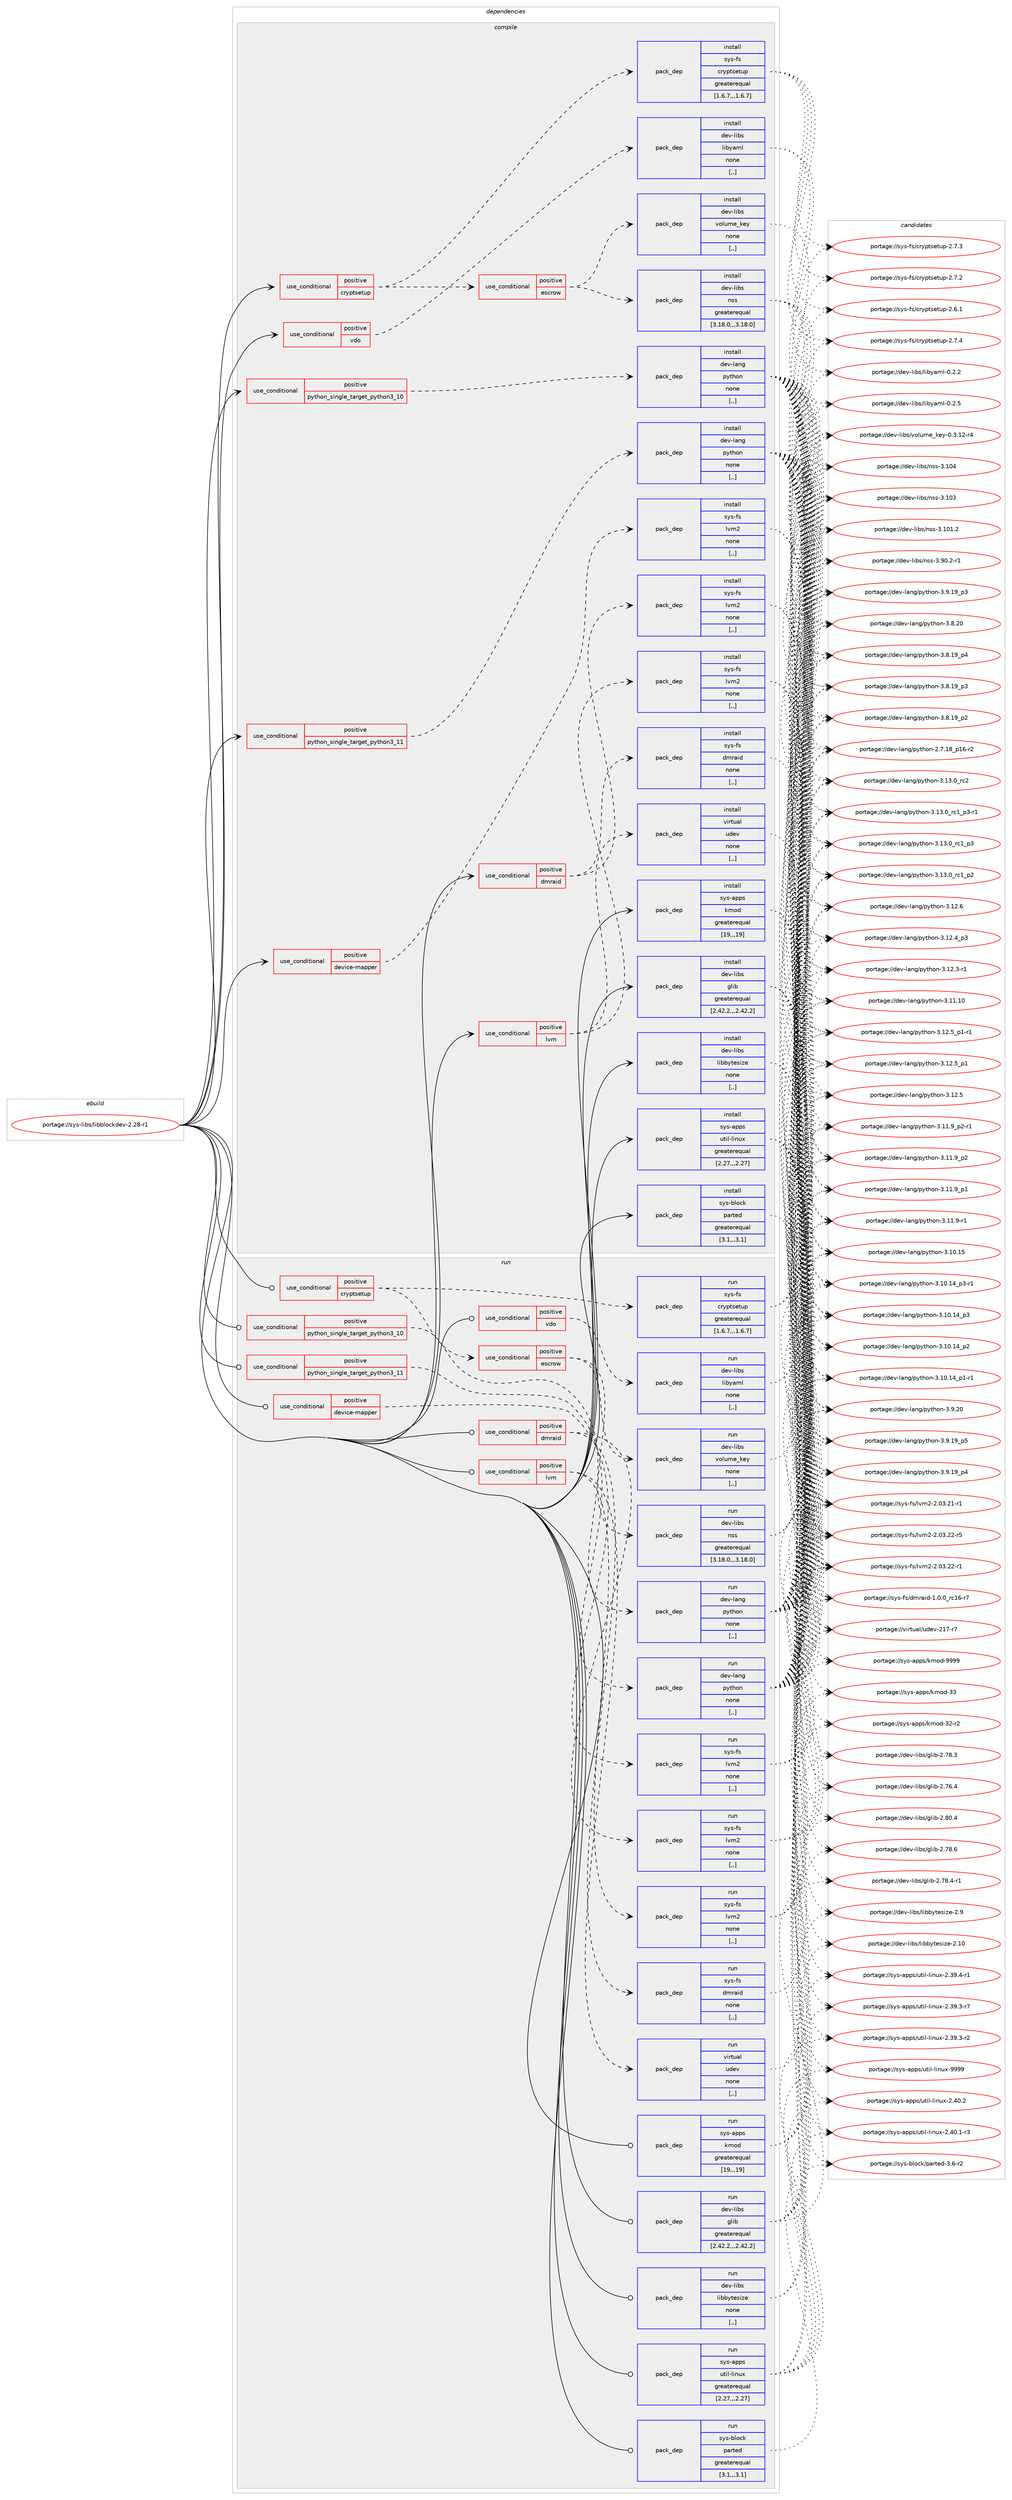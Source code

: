 digraph prolog {

# *************
# Graph options
# *************

newrank=true;
concentrate=true;
compound=true;
graph [rankdir=LR,fontname=Helvetica,fontsize=10,ranksep=1.5];#, ranksep=2.5, nodesep=0.2];
edge  [arrowhead=vee];
node  [fontname=Helvetica,fontsize=10];

# **********
# The ebuild
# **********

subgraph cluster_leftcol {
color=gray;
label=<<i>ebuild</i>>;
id [label="portage://sys-libs/libblockdev-2.28-r1", color=red, width=4, href="../sys-libs/libblockdev-2.28-r1.svg"];
}

# ****************
# The dependencies
# ****************

subgraph cluster_midcol {
color=gray;
label=<<i>dependencies</i>>;
subgraph cluster_compile {
fillcolor="#eeeeee";
style=filled;
label=<<i>compile</i>>;
subgraph cond10868 {
dependency29600 [label=<<TABLE BORDER="0" CELLBORDER="1" CELLSPACING="0" CELLPADDING="4"><TR><TD ROWSPAN="3" CELLPADDING="10">use_conditional</TD></TR><TR><TD>positive</TD></TR><TR><TD>cryptsetup</TD></TR></TABLE>>, shape=none, color=red];
subgraph cond10869 {
dependency29601 [label=<<TABLE BORDER="0" CELLBORDER="1" CELLSPACING="0" CELLPADDING="4"><TR><TD ROWSPAN="3" CELLPADDING="10">use_conditional</TD></TR><TR><TD>positive</TD></TR><TR><TD>escrow</TD></TR></TABLE>>, shape=none, color=red];
subgraph pack18639 {
dependency29602 [label=<<TABLE BORDER="0" CELLBORDER="1" CELLSPACING="0" CELLPADDING="4" WIDTH="220"><TR><TD ROWSPAN="6" CELLPADDING="30">pack_dep</TD></TR><TR><TD WIDTH="110">install</TD></TR><TR><TD>dev-libs</TD></TR><TR><TD>nss</TD></TR><TR><TD>greaterequal</TD></TR><TR><TD>[3.18.0,,,3.18.0]</TD></TR></TABLE>>, shape=none, color=blue];
}
dependency29601:e -> dependency29602:w [weight=20,style="dashed",arrowhead="vee"];
subgraph pack18640 {
dependency29603 [label=<<TABLE BORDER="0" CELLBORDER="1" CELLSPACING="0" CELLPADDING="4" WIDTH="220"><TR><TD ROWSPAN="6" CELLPADDING="30">pack_dep</TD></TR><TR><TD WIDTH="110">install</TD></TR><TR><TD>dev-libs</TD></TR><TR><TD>volume_key</TD></TR><TR><TD>none</TD></TR><TR><TD>[,,]</TD></TR></TABLE>>, shape=none, color=blue];
}
dependency29601:e -> dependency29603:w [weight=20,style="dashed",arrowhead="vee"];
}
dependency29600:e -> dependency29601:w [weight=20,style="dashed",arrowhead="vee"];
subgraph pack18641 {
dependency29604 [label=<<TABLE BORDER="0" CELLBORDER="1" CELLSPACING="0" CELLPADDING="4" WIDTH="220"><TR><TD ROWSPAN="6" CELLPADDING="30">pack_dep</TD></TR><TR><TD WIDTH="110">install</TD></TR><TR><TD>sys-fs</TD></TR><TR><TD>cryptsetup</TD></TR><TR><TD>greaterequal</TD></TR><TR><TD>[1.6.7,,,1.6.7]</TD></TR></TABLE>>, shape=none, color=blue];
}
dependency29600:e -> dependency29604:w [weight=20,style="dashed",arrowhead="vee"];
}
id:e -> dependency29600:w [weight=20,style="solid",arrowhead="vee"];
subgraph cond10870 {
dependency29605 [label=<<TABLE BORDER="0" CELLBORDER="1" CELLSPACING="0" CELLPADDING="4"><TR><TD ROWSPAN="3" CELLPADDING="10">use_conditional</TD></TR><TR><TD>positive</TD></TR><TR><TD>device-mapper</TD></TR></TABLE>>, shape=none, color=red];
subgraph pack18642 {
dependency29606 [label=<<TABLE BORDER="0" CELLBORDER="1" CELLSPACING="0" CELLPADDING="4" WIDTH="220"><TR><TD ROWSPAN="6" CELLPADDING="30">pack_dep</TD></TR><TR><TD WIDTH="110">install</TD></TR><TR><TD>sys-fs</TD></TR><TR><TD>lvm2</TD></TR><TR><TD>none</TD></TR><TR><TD>[,,]</TD></TR></TABLE>>, shape=none, color=blue];
}
dependency29605:e -> dependency29606:w [weight=20,style="dashed",arrowhead="vee"];
}
id:e -> dependency29605:w [weight=20,style="solid",arrowhead="vee"];
subgraph cond10871 {
dependency29607 [label=<<TABLE BORDER="0" CELLBORDER="1" CELLSPACING="0" CELLPADDING="4"><TR><TD ROWSPAN="3" CELLPADDING="10">use_conditional</TD></TR><TR><TD>positive</TD></TR><TR><TD>dmraid</TD></TR></TABLE>>, shape=none, color=red];
subgraph pack18643 {
dependency29608 [label=<<TABLE BORDER="0" CELLBORDER="1" CELLSPACING="0" CELLPADDING="4" WIDTH="220"><TR><TD ROWSPAN="6" CELLPADDING="30">pack_dep</TD></TR><TR><TD WIDTH="110">install</TD></TR><TR><TD>sys-fs</TD></TR><TR><TD>dmraid</TD></TR><TR><TD>none</TD></TR><TR><TD>[,,]</TD></TR></TABLE>>, shape=none, color=blue];
}
dependency29607:e -> dependency29608:w [weight=20,style="dashed",arrowhead="vee"];
subgraph pack18644 {
dependency29609 [label=<<TABLE BORDER="0" CELLBORDER="1" CELLSPACING="0" CELLPADDING="4" WIDTH="220"><TR><TD ROWSPAN="6" CELLPADDING="30">pack_dep</TD></TR><TR><TD WIDTH="110">install</TD></TR><TR><TD>sys-fs</TD></TR><TR><TD>lvm2</TD></TR><TR><TD>none</TD></TR><TR><TD>[,,]</TD></TR></TABLE>>, shape=none, color=blue];
}
dependency29607:e -> dependency29609:w [weight=20,style="dashed",arrowhead="vee"];
}
id:e -> dependency29607:w [weight=20,style="solid",arrowhead="vee"];
subgraph cond10872 {
dependency29610 [label=<<TABLE BORDER="0" CELLBORDER="1" CELLSPACING="0" CELLPADDING="4"><TR><TD ROWSPAN="3" CELLPADDING="10">use_conditional</TD></TR><TR><TD>positive</TD></TR><TR><TD>lvm</TD></TR></TABLE>>, shape=none, color=red];
subgraph pack18645 {
dependency29611 [label=<<TABLE BORDER="0" CELLBORDER="1" CELLSPACING="0" CELLPADDING="4" WIDTH="220"><TR><TD ROWSPAN="6" CELLPADDING="30">pack_dep</TD></TR><TR><TD WIDTH="110">install</TD></TR><TR><TD>sys-fs</TD></TR><TR><TD>lvm2</TD></TR><TR><TD>none</TD></TR><TR><TD>[,,]</TD></TR></TABLE>>, shape=none, color=blue];
}
dependency29610:e -> dependency29611:w [weight=20,style="dashed",arrowhead="vee"];
subgraph pack18646 {
dependency29612 [label=<<TABLE BORDER="0" CELLBORDER="1" CELLSPACING="0" CELLPADDING="4" WIDTH="220"><TR><TD ROWSPAN="6" CELLPADDING="30">pack_dep</TD></TR><TR><TD WIDTH="110">install</TD></TR><TR><TD>virtual</TD></TR><TR><TD>udev</TD></TR><TR><TD>none</TD></TR><TR><TD>[,,]</TD></TR></TABLE>>, shape=none, color=blue];
}
dependency29610:e -> dependency29612:w [weight=20,style="dashed",arrowhead="vee"];
}
id:e -> dependency29610:w [weight=20,style="solid",arrowhead="vee"];
subgraph cond10873 {
dependency29613 [label=<<TABLE BORDER="0" CELLBORDER="1" CELLSPACING="0" CELLPADDING="4"><TR><TD ROWSPAN="3" CELLPADDING="10">use_conditional</TD></TR><TR><TD>positive</TD></TR><TR><TD>python_single_target_python3_10</TD></TR></TABLE>>, shape=none, color=red];
subgraph pack18647 {
dependency29614 [label=<<TABLE BORDER="0" CELLBORDER="1" CELLSPACING="0" CELLPADDING="4" WIDTH="220"><TR><TD ROWSPAN="6" CELLPADDING="30">pack_dep</TD></TR><TR><TD WIDTH="110">install</TD></TR><TR><TD>dev-lang</TD></TR><TR><TD>python</TD></TR><TR><TD>none</TD></TR><TR><TD>[,,]</TD></TR></TABLE>>, shape=none, color=blue];
}
dependency29613:e -> dependency29614:w [weight=20,style="dashed",arrowhead="vee"];
}
id:e -> dependency29613:w [weight=20,style="solid",arrowhead="vee"];
subgraph cond10874 {
dependency29615 [label=<<TABLE BORDER="0" CELLBORDER="1" CELLSPACING="0" CELLPADDING="4"><TR><TD ROWSPAN="3" CELLPADDING="10">use_conditional</TD></TR><TR><TD>positive</TD></TR><TR><TD>python_single_target_python3_11</TD></TR></TABLE>>, shape=none, color=red];
subgraph pack18648 {
dependency29616 [label=<<TABLE BORDER="0" CELLBORDER="1" CELLSPACING="0" CELLPADDING="4" WIDTH="220"><TR><TD ROWSPAN="6" CELLPADDING="30">pack_dep</TD></TR><TR><TD WIDTH="110">install</TD></TR><TR><TD>dev-lang</TD></TR><TR><TD>python</TD></TR><TR><TD>none</TD></TR><TR><TD>[,,]</TD></TR></TABLE>>, shape=none, color=blue];
}
dependency29615:e -> dependency29616:w [weight=20,style="dashed",arrowhead="vee"];
}
id:e -> dependency29615:w [weight=20,style="solid",arrowhead="vee"];
subgraph cond10875 {
dependency29617 [label=<<TABLE BORDER="0" CELLBORDER="1" CELLSPACING="0" CELLPADDING="4"><TR><TD ROWSPAN="3" CELLPADDING="10">use_conditional</TD></TR><TR><TD>positive</TD></TR><TR><TD>vdo</TD></TR></TABLE>>, shape=none, color=red];
subgraph pack18649 {
dependency29618 [label=<<TABLE BORDER="0" CELLBORDER="1" CELLSPACING="0" CELLPADDING="4" WIDTH="220"><TR><TD ROWSPAN="6" CELLPADDING="30">pack_dep</TD></TR><TR><TD WIDTH="110">install</TD></TR><TR><TD>dev-libs</TD></TR><TR><TD>libyaml</TD></TR><TR><TD>none</TD></TR><TR><TD>[,,]</TD></TR></TABLE>>, shape=none, color=blue];
}
dependency29617:e -> dependency29618:w [weight=20,style="dashed",arrowhead="vee"];
}
id:e -> dependency29617:w [weight=20,style="solid",arrowhead="vee"];
subgraph pack18650 {
dependency29619 [label=<<TABLE BORDER="0" CELLBORDER="1" CELLSPACING="0" CELLPADDING="4" WIDTH="220"><TR><TD ROWSPAN="6" CELLPADDING="30">pack_dep</TD></TR><TR><TD WIDTH="110">install</TD></TR><TR><TD>dev-libs</TD></TR><TR><TD>glib</TD></TR><TR><TD>greaterequal</TD></TR><TR><TD>[2.42.2,,,2.42.2]</TD></TR></TABLE>>, shape=none, color=blue];
}
id:e -> dependency29619:w [weight=20,style="solid",arrowhead="vee"];
subgraph pack18651 {
dependency29620 [label=<<TABLE BORDER="0" CELLBORDER="1" CELLSPACING="0" CELLPADDING="4" WIDTH="220"><TR><TD ROWSPAN="6" CELLPADDING="30">pack_dep</TD></TR><TR><TD WIDTH="110">install</TD></TR><TR><TD>dev-libs</TD></TR><TR><TD>libbytesize</TD></TR><TR><TD>none</TD></TR><TR><TD>[,,]</TD></TR></TABLE>>, shape=none, color=blue];
}
id:e -> dependency29620:w [weight=20,style="solid",arrowhead="vee"];
subgraph pack18652 {
dependency29621 [label=<<TABLE BORDER="0" CELLBORDER="1" CELLSPACING="0" CELLPADDING="4" WIDTH="220"><TR><TD ROWSPAN="6" CELLPADDING="30">pack_dep</TD></TR><TR><TD WIDTH="110">install</TD></TR><TR><TD>sys-apps</TD></TR><TR><TD>kmod</TD></TR><TR><TD>greaterequal</TD></TR><TR><TD>[19,,,19]</TD></TR></TABLE>>, shape=none, color=blue];
}
id:e -> dependency29621:w [weight=20,style="solid",arrowhead="vee"];
subgraph pack18653 {
dependency29622 [label=<<TABLE BORDER="0" CELLBORDER="1" CELLSPACING="0" CELLPADDING="4" WIDTH="220"><TR><TD ROWSPAN="6" CELLPADDING="30">pack_dep</TD></TR><TR><TD WIDTH="110">install</TD></TR><TR><TD>sys-apps</TD></TR><TR><TD>util-linux</TD></TR><TR><TD>greaterequal</TD></TR><TR><TD>[2.27,,,2.27]</TD></TR></TABLE>>, shape=none, color=blue];
}
id:e -> dependency29622:w [weight=20,style="solid",arrowhead="vee"];
subgraph pack18654 {
dependency29623 [label=<<TABLE BORDER="0" CELLBORDER="1" CELLSPACING="0" CELLPADDING="4" WIDTH="220"><TR><TD ROWSPAN="6" CELLPADDING="30">pack_dep</TD></TR><TR><TD WIDTH="110">install</TD></TR><TR><TD>sys-block</TD></TR><TR><TD>parted</TD></TR><TR><TD>greaterequal</TD></TR><TR><TD>[3.1,,,3.1]</TD></TR></TABLE>>, shape=none, color=blue];
}
id:e -> dependency29623:w [weight=20,style="solid",arrowhead="vee"];
}
subgraph cluster_compileandrun {
fillcolor="#eeeeee";
style=filled;
label=<<i>compile and run</i>>;
}
subgraph cluster_run {
fillcolor="#eeeeee";
style=filled;
label=<<i>run</i>>;
subgraph cond10876 {
dependency29624 [label=<<TABLE BORDER="0" CELLBORDER="1" CELLSPACING="0" CELLPADDING="4"><TR><TD ROWSPAN="3" CELLPADDING="10">use_conditional</TD></TR><TR><TD>positive</TD></TR><TR><TD>cryptsetup</TD></TR></TABLE>>, shape=none, color=red];
subgraph cond10877 {
dependency29625 [label=<<TABLE BORDER="0" CELLBORDER="1" CELLSPACING="0" CELLPADDING="4"><TR><TD ROWSPAN="3" CELLPADDING="10">use_conditional</TD></TR><TR><TD>positive</TD></TR><TR><TD>escrow</TD></TR></TABLE>>, shape=none, color=red];
subgraph pack18655 {
dependency29626 [label=<<TABLE BORDER="0" CELLBORDER="1" CELLSPACING="0" CELLPADDING="4" WIDTH="220"><TR><TD ROWSPAN="6" CELLPADDING="30">pack_dep</TD></TR><TR><TD WIDTH="110">run</TD></TR><TR><TD>dev-libs</TD></TR><TR><TD>nss</TD></TR><TR><TD>greaterequal</TD></TR><TR><TD>[3.18.0,,,3.18.0]</TD></TR></TABLE>>, shape=none, color=blue];
}
dependency29625:e -> dependency29626:w [weight=20,style="dashed",arrowhead="vee"];
subgraph pack18656 {
dependency29627 [label=<<TABLE BORDER="0" CELLBORDER="1" CELLSPACING="0" CELLPADDING="4" WIDTH="220"><TR><TD ROWSPAN="6" CELLPADDING="30">pack_dep</TD></TR><TR><TD WIDTH="110">run</TD></TR><TR><TD>dev-libs</TD></TR><TR><TD>volume_key</TD></TR><TR><TD>none</TD></TR><TR><TD>[,,]</TD></TR></TABLE>>, shape=none, color=blue];
}
dependency29625:e -> dependency29627:w [weight=20,style="dashed",arrowhead="vee"];
}
dependency29624:e -> dependency29625:w [weight=20,style="dashed",arrowhead="vee"];
subgraph pack18657 {
dependency29628 [label=<<TABLE BORDER="0" CELLBORDER="1" CELLSPACING="0" CELLPADDING="4" WIDTH="220"><TR><TD ROWSPAN="6" CELLPADDING="30">pack_dep</TD></TR><TR><TD WIDTH="110">run</TD></TR><TR><TD>sys-fs</TD></TR><TR><TD>cryptsetup</TD></TR><TR><TD>greaterequal</TD></TR><TR><TD>[1.6.7,,,1.6.7]</TD></TR></TABLE>>, shape=none, color=blue];
}
dependency29624:e -> dependency29628:w [weight=20,style="dashed",arrowhead="vee"];
}
id:e -> dependency29624:w [weight=20,style="solid",arrowhead="odot"];
subgraph cond10878 {
dependency29629 [label=<<TABLE BORDER="0" CELLBORDER="1" CELLSPACING="0" CELLPADDING="4"><TR><TD ROWSPAN="3" CELLPADDING="10">use_conditional</TD></TR><TR><TD>positive</TD></TR><TR><TD>device-mapper</TD></TR></TABLE>>, shape=none, color=red];
subgraph pack18658 {
dependency29630 [label=<<TABLE BORDER="0" CELLBORDER="1" CELLSPACING="0" CELLPADDING="4" WIDTH="220"><TR><TD ROWSPAN="6" CELLPADDING="30">pack_dep</TD></TR><TR><TD WIDTH="110">run</TD></TR><TR><TD>sys-fs</TD></TR><TR><TD>lvm2</TD></TR><TR><TD>none</TD></TR><TR><TD>[,,]</TD></TR></TABLE>>, shape=none, color=blue];
}
dependency29629:e -> dependency29630:w [weight=20,style="dashed",arrowhead="vee"];
}
id:e -> dependency29629:w [weight=20,style="solid",arrowhead="odot"];
subgraph cond10879 {
dependency29631 [label=<<TABLE BORDER="0" CELLBORDER="1" CELLSPACING="0" CELLPADDING="4"><TR><TD ROWSPAN="3" CELLPADDING="10">use_conditional</TD></TR><TR><TD>positive</TD></TR><TR><TD>dmraid</TD></TR></TABLE>>, shape=none, color=red];
subgraph pack18659 {
dependency29632 [label=<<TABLE BORDER="0" CELLBORDER="1" CELLSPACING="0" CELLPADDING="4" WIDTH="220"><TR><TD ROWSPAN="6" CELLPADDING="30">pack_dep</TD></TR><TR><TD WIDTH="110">run</TD></TR><TR><TD>sys-fs</TD></TR><TR><TD>dmraid</TD></TR><TR><TD>none</TD></TR><TR><TD>[,,]</TD></TR></TABLE>>, shape=none, color=blue];
}
dependency29631:e -> dependency29632:w [weight=20,style="dashed",arrowhead="vee"];
subgraph pack18660 {
dependency29633 [label=<<TABLE BORDER="0" CELLBORDER="1" CELLSPACING="0" CELLPADDING="4" WIDTH="220"><TR><TD ROWSPAN="6" CELLPADDING="30">pack_dep</TD></TR><TR><TD WIDTH="110">run</TD></TR><TR><TD>sys-fs</TD></TR><TR><TD>lvm2</TD></TR><TR><TD>none</TD></TR><TR><TD>[,,]</TD></TR></TABLE>>, shape=none, color=blue];
}
dependency29631:e -> dependency29633:w [weight=20,style="dashed",arrowhead="vee"];
}
id:e -> dependency29631:w [weight=20,style="solid",arrowhead="odot"];
subgraph cond10880 {
dependency29634 [label=<<TABLE BORDER="0" CELLBORDER="1" CELLSPACING="0" CELLPADDING="4"><TR><TD ROWSPAN="3" CELLPADDING="10">use_conditional</TD></TR><TR><TD>positive</TD></TR><TR><TD>lvm</TD></TR></TABLE>>, shape=none, color=red];
subgraph pack18661 {
dependency29635 [label=<<TABLE BORDER="0" CELLBORDER="1" CELLSPACING="0" CELLPADDING="4" WIDTH="220"><TR><TD ROWSPAN="6" CELLPADDING="30">pack_dep</TD></TR><TR><TD WIDTH="110">run</TD></TR><TR><TD>sys-fs</TD></TR><TR><TD>lvm2</TD></TR><TR><TD>none</TD></TR><TR><TD>[,,]</TD></TR></TABLE>>, shape=none, color=blue];
}
dependency29634:e -> dependency29635:w [weight=20,style="dashed",arrowhead="vee"];
subgraph pack18662 {
dependency29636 [label=<<TABLE BORDER="0" CELLBORDER="1" CELLSPACING="0" CELLPADDING="4" WIDTH="220"><TR><TD ROWSPAN="6" CELLPADDING="30">pack_dep</TD></TR><TR><TD WIDTH="110">run</TD></TR><TR><TD>virtual</TD></TR><TR><TD>udev</TD></TR><TR><TD>none</TD></TR><TR><TD>[,,]</TD></TR></TABLE>>, shape=none, color=blue];
}
dependency29634:e -> dependency29636:w [weight=20,style="dashed",arrowhead="vee"];
}
id:e -> dependency29634:w [weight=20,style="solid",arrowhead="odot"];
subgraph cond10881 {
dependency29637 [label=<<TABLE BORDER="0" CELLBORDER="1" CELLSPACING="0" CELLPADDING="4"><TR><TD ROWSPAN="3" CELLPADDING="10">use_conditional</TD></TR><TR><TD>positive</TD></TR><TR><TD>python_single_target_python3_10</TD></TR></TABLE>>, shape=none, color=red];
subgraph pack18663 {
dependency29638 [label=<<TABLE BORDER="0" CELLBORDER="1" CELLSPACING="0" CELLPADDING="4" WIDTH="220"><TR><TD ROWSPAN="6" CELLPADDING="30">pack_dep</TD></TR><TR><TD WIDTH="110">run</TD></TR><TR><TD>dev-lang</TD></TR><TR><TD>python</TD></TR><TR><TD>none</TD></TR><TR><TD>[,,]</TD></TR></TABLE>>, shape=none, color=blue];
}
dependency29637:e -> dependency29638:w [weight=20,style="dashed",arrowhead="vee"];
}
id:e -> dependency29637:w [weight=20,style="solid",arrowhead="odot"];
subgraph cond10882 {
dependency29639 [label=<<TABLE BORDER="0" CELLBORDER="1" CELLSPACING="0" CELLPADDING="4"><TR><TD ROWSPAN="3" CELLPADDING="10">use_conditional</TD></TR><TR><TD>positive</TD></TR><TR><TD>python_single_target_python3_11</TD></TR></TABLE>>, shape=none, color=red];
subgraph pack18664 {
dependency29640 [label=<<TABLE BORDER="0" CELLBORDER="1" CELLSPACING="0" CELLPADDING="4" WIDTH="220"><TR><TD ROWSPAN="6" CELLPADDING="30">pack_dep</TD></TR><TR><TD WIDTH="110">run</TD></TR><TR><TD>dev-lang</TD></TR><TR><TD>python</TD></TR><TR><TD>none</TD></TR><TR><TD>[,,]</TD></TR></TABLE>>, shape=none, color=blue];
}
dependency29639:e -> dependency29640:w [weight=20,style="dashed",arrowhead="vee"];
}
id:e -> dependency29639:w [weight=20,style="solid",arrowhead="odot"];
subgraph cond10883 {
dependency29641 [label=<<TABLE BORDER="0" CELLBORDER="1" CELLSPACING="0" CELLPADDING="4"><TR><TD ROWSPAN="3" CELLPADDING="10">use_conditional</TD></TR><TR><TD>positive</TD></TR><TR><TD>vdo</TD></TR></TABLE>>, shape=none, color=red];
subgraph pack18665 {
dependency29642 [label=<<TABLE BORDER="0" CELLBORDER="1" CELLSPACING="0" CELLPADDING="4" WIDTH="220"><TR><TD ROWSPAN="6" CELLPADDING="30">pack_dep</TD></TR><TR><TD WIDTH="110">run</TD></TR><TR><TD>dev-libs</TD></TR><TR><TD>libyaml</TD></TR><TR><TD>none</TD></TR><TR><TD>[,,]</TD></TR></TABLE>>, shape=none, color=blue];
}
dependency29641:e -> dependency29642:w [weight=20,style="dashed",arrowhead="vee"];
}
id:e -> dependency29641:w [weight=20,style="solid",arrowhead="odot"];
subgraph pack18666 {
dependency29643 [label=<<TABLE BORDER="0" CELLBORDER="1" CELLSPACING="0" CELLPADDING="4" WIDTH="220"><TR><TD ROWSPAN="6" CELLPADDING="30">pack_dep</TD></TR><TR><TD WIDTH="110">run</TD></TR><TR><TD>dev-libs</TD></TR><TR><TD>glib</TD></TR><TR><TD>greaterequal</TD></TR><TR><TD>[2.42.2,,,2.42.2]</TD></TR></TABLE>>, shape=none, color=blue];
}
id:e -> dependency29643:w [weight=20,style="solid",arrowhead="odot"];
subgraph pack18667 {
dependency29644 [label=<<TABLE BORDER="0" CELLBORDER="1" CELLSPACING="0" CELLPADDING="4" WIDTH="220"><TR><TD ROWSPAN="6" CELLPADDING="30">pack_dep</TD></TR><TR><TD WIDTH="110">run</TD></TR><TR><TD>dev-libs</TD></TR><TR><TD>libbytesize</TD></TR><TR><TD>none</TD></TR><TR><TD>[,,]</TD></TR></TABLE>>, shape=none, color=blue];
}
id:e -> dependency29644:w [weight=20,style="solid",arrowhead="odot"];
subgraph pack18668 {
dependency29645 [label=<<TABLE BORDER="0" CELLBORDER="1" CELLSPACING="0" CELLPADDING="4" WIDTH="220"><TR><TD ROWSPAN="6" CELLPADDING="30">pack_dep</TD></TR><TR><TD WIDTH="110">run</TD></TR><TR><TD>sys-apps</TD></TR><TR><TD>kmod</TD></TR><TR><TD>greaterequal</TD></TR><TR><TD>[19,,,19]</TD></TR></TABLE>>, shape=none, color=blue];
}
id:e -> dependency29645:w [weight=20,style="solid",arrowhead="odot"];
subgraph pack18669 {
dependency29646 [label=<<TABLE BORDER="0" CELLBORDER="1" CELLSPACING="0" CELLPADDING="4" WIDTH="220"><TR><TD ROWSPAN="6" CELLPADDING="30">pack_dep</TD></TR><TR><TD WIDTH="110">run</TD></TR><TR><TD>sys-apps</TD></TR><TR><TD>util-linux</TD></TR><TR><TD>greaterequal</TD></TR><TR><TD>[2.27,,,2.27]</TD></TR></TABLE>>, shape=none, color=blue];
}
id:e -> dependency29646:w [weight=20,style="solid",arrowhead="odot"];
subgraph pack18670 {
dependency29647 [label=<<TABLE BORDER="0" CELLBORDER="1" CELLSPACING="0" CELLPADDING="4" WIDTH="220"><TR><TD ROWSPAN="6" CELLPADDING="30">pack_dep</TD></TR><TR><TD WIDTH="110">run</TD></TR><TR><TD>sys-block</TD></TR><TR><TD>parted</TD></TR><TR><TD>greaterequal</TD></TR><TR><TD>[3.1,,,3.1]</TD></TR></TABLE>>, shape=none, color=blue];
}
id:e -> dependency29647:w [weight=20,style="solid",arrowhead="odot"];
}
}

# **************
# The candidates
# **************

subgraph cluster_choices {
rank=same;
color=gray;
label=<<i>candidates</i>>;

subgraph choice18639 {
color=black;
nodesep=1;
choice100101118451081059811547110115115455146494852 [label="portage://dev-libs/nss-3.104", color=red, width=4,href="../dev-libs/nss-3.104.svg"];
choice100101118451081059811547110115115455146494851 [label="portage://dev-libs/nss-3.103", color=red, width=4,href="../dev-libs/nss-3.103.svg"];
choice1001011184510810598115471101151154551464948494650 [label="portage://dev-libs/nss-3.101.2", color=red, width=4,href="../dev-libs/nss-3.101.2.svg"];
choice100101118451081059811547110115115455146574846504511449 [label="portage://dev-libs/nss-3.90.2-r1", color=red, width=4,href="../dev-libs/nss-3.90.2-r1.svg"];
dependency29602:e -> choice100101118451081059811547110115115455146494852:w [style=dotted,weight="100"];
dependency29602:e -> choice100101118451081059811547110115115455146494851:w [style=dotted,weight="100"];
dependency29602:e -> choice1001011184510810598115471101151154551464948494650:w [style=dotted,weight="100"];
dependency29602:e -> choice100101118451081059811547110115115455146574846504511449:w [style=dotted,weight="100"];
}
subgraph choice18640 {
color=black;
nodesep=1;
choice10010111845108105981154711811110811710910195107101121454846514649504511452 [label="portage://dev-libs/volume_key-0.3.12-r4", color=red, width=4,href="../dev-libs/volume_key-0.3.12-r4.svg"];
dependency29603:e -> choice10010111845108105981154711811110811710910195107101121454846514649504511452:w [style=dotted,weight="100"];
}
subgraph choice18641 {
color=black;
nodesep=1;
choice115121115451021154799114121112116115101116117112455046554652 [label="portage://sys-fs/cryptsetup-2.7.4", color=red, width=4,href="../sys-fs/cryptsetup-2.7.4.svg"];
choice115121115451021154799114121112116115101116117112455046554651 [label="portage://sys-fs/cryptsetup-2.7.3", color=red, width=4,href="../sys-fs/cryptsetup-2.7.3.svg"];
choice115121115451021154799114121112116115101116117112455046554650 [label="portage://sys-fs/cryptsetup-2.7.2", color=red, width=4,href="../sys-fs/cryptsetup-2.7.2.svg"];
choice115121115451021154799114121112116115101116117112455046544649 [label="portage://sys-fs/cryptsetup-2.6.1", color=red, width=4,href="../sys-fs/cryptsetup-2.6.1.svg"];
dependency29604:e -> choice115121115451021154799114121112116115101116117112455046554652:w [style=dotted,weight="100"];
dependency29604:e -> choice115121115451021154799114121112116115101116117112455046554651:w [style=dotted,weight="100"];
dependency29604:e -> choice115121115451021154799114121112116115101116117112455046554650:w [style=dotted,weight="100"];
dependency29604:e -> choice115121115451021154799114121112116115101116117112455046544649:w [style=dotted,weight="100"];
}
subgraph choice18642 {
color=black;
nodesep=1;
choice11512111545102115471081181095045504648514650504511453 [label="portage://sys-fs/lvm2-2.03.22-r5", color=red, width=4,href="../sys-fs/lvm2-2.03.22-r5.svg"];
choice11512111545102115471081181095045504648514650504511449 [label="portage://sys-fs/lvm2-2.03.22-r1", color=red, width=4,href="../sys-fs/lvm2-2.03.22-r1.svg"];
choice11512111545102115471081181095045504648514650494511449 [label="portage://sys-fs/lvm2-2.03.21-r1", color=red, width=4,href="../sys-fs/lvm2-2.03.21-r1.svg"];
dependency29606:e -> choice11512111545102115471081181095045504648514650504511453:w [style=dotted,weight="100"];
dependency29606:e -> choice11512111545102115471081181095045504648514650504511449:w [style=dotted,weight="100"];
dependency29606:e -> choice11512111545102115471081181095045504648514650494511449:w [style=dotted,weight="100"];
}
subgraph choice18643 {
color=black;
nodesep=1;
choice115121115451021154710010911497105100454946484648951149949544511455 [label="portage://sys-fs/dmraid-1.0.0_rc16-r7", color=red, width=4,href="../sys-fs/dmraid-1.0.0_rc16-r7.svg"];
dependency29608:e -> choice115121115451021154710010911497105100454946484648951149949544511455:w [style=dotted,weight="100"];
}
subgraph choice18644 {
color=black;
nodesep=1;
choice11512111545102115471081181095045504648514650504511453 [label="portage://sys-fs/lvm2-2.03.22-r5", color=red, width=4,href="../sys-fs/lvm2-2.03.22-r5.svg"];
choice11512111545102115471081181095045504648514650504511449 [label="portage://sys-fs/lvm2-2.03.22-r1", color=red, width=4,href="../sys-fs/lvm2-2.03.22-r1.svg"];
choice11512111545102115471081181095045504648514650494511449 [label="portage://sys-fs/lvm2-2.03.21-r1", color=red, width=4,href="../sys-fs/lvm2-2.03.21-r1.svg"];
dependency29609:e -> choice11512111545102115471081181095045504648514650504511453:w [style=dotted,weight="100"];
dependency29609:e -> choice11512111545102115471081181095045504648514650504511449:w [style=dotted,weight="100"];
dependency29609:e -> choice11512111545102115471081181095045504648514650494511449:w [style=dotted,weight="100"];
}
subgraph choice18645 {
color=black;
nodesep=1;
choice11512111545102115471081181095045504648514650504511453 [label="portage://sys-fs/lvm2-2.03.22-r5", color=red, width=4,href="../sys-fs/lvm2-2.03.22-r5.svg"];
choice11512111545102115471081181095045504648514650504511449 [label="portage://sys-fs/lvm2-2.03.22-r1", color=red, width=4,href="../sys-fs/lvm2-2.03.22-r1.svg"];
choice11512111545102115471081181095045504648514650494511449 [label="portage://sys-fs/lvm2-2.03.21-r1", color=red, width=4,href="../sys-fs/lvm2-2.03.21-r1.svg"];
dependency29611:e -> choice11512111545102115471081181095045504648514650504511453:w [style=dotted,weight="100"];
dependency29611:e -> choice11512111545102115471081181095045504648514650504511449:w [style=dotted,weight="100"];
dependency29611:e -> choice11512111545102115471081181095045504648514650494511449:w [style=dotted,weight="100"];
}
subgraph choice18646 {
color=black;
nodesep=1;
choice1181051141161179710847117100101118455049554511455 [label="portage://virtual/udev-217-r7", color=red, width=4,href="../virtual/udev-217-r7.svg"];
dependency29612:e -> choice1181051141161179710847117100101118455049554511455:w [style=dotted,weight="100"];
}
subgraph choice18647 {
color=black;
nodesep=1;
choice10010111845108971101034711212111610411111045514649514648951149950 [label="portage://dev-lang/python-3.13.0_rc2", color=red, width=4,href="../dev-lang/python-3.13.0_rc2.svg"];
choice1001011184510897110103471121211161041111104551464951464895114994995112514511449 [label="portage://dev-lang/python-3.13.0_rc1_p3-r1", color=red, width=4,href="../dev-lang/python-3.13.0_rc1_p3-r1.svg"];
choice100101118451089711010347112121116104111110455146495146489511499499511251 [label="portage://dev-lang/python-3.13.0_rc1_p3", color=red, width=4,href="../dev-lang/python-3.13.0_rc1_p3.svg"];
choice100101118451089711010347112121116104111110455146495146489511499499511250 [label="portage://dev-lang/python-3.13.0_rc1_p2", color=red, width=4,href="../dev-lang/python-3.13.0_rc1_p2.svg"];
choice10010111845108971101034711212111610411111045514649504654 [label="portage://dev-lang/python-3.12.6", color=red, width=4,href="../dev-lang/python-3.12.6.svg"];
choice1001011184510897110103471121211161041111104551464950465395112494511449 [label="portage://dev-lang/python-3.12.5_p1-r1", color=red, width=4,href="../dev-lang/python-3.12.5_p1-r1.svg"];
choice100101118451089711010347112121116104111110455146495046539511249 [label="portage://dev-lang/python-3.12.5_p1", color=red, width=4,href="../dev-lang/python-3.12.5_p1.svg"];
choice10010111845108971101034711212111610411111045514649504653 [label="portage://dev-lang/python-3.12.5", color=red, width=4,href="../dev-lang/python-3.12.5.svg"];
choice100101118451089711010347112121116104111110455146495046529511251 [label="portage://dev-lang/python-3.12.4_p3", color=red, width=4,href="../dev-lang/python-3.12.4_p3.svg"];
choice100101118451089711010347112121116104111110455146495046514511449 [label="portage://dev-lang/python-3.12.3-r1", color=red, width=4,href="../dev-lang/python-3.12.3-r1.svg"];
choice1001011184510897110103471121211161041111104551464949464948 [label="portage://dev-lang/python-3.11.10", color=red, width=4,href="../dev-lang/python-3.11.10.svg"];
choice1001011184510897110103471121211161041111104551464949465795112504511449 [label="portage://dev-lang/python-3.11.9_p2-r1", color=red, width=4,href="../dev-lang/python-3.11.9_p2-r1.svg"];
choice100101118451089711010347112121116104111110455146494946579511250 [label="portage://dev-lang/python-3.11.9_p2", color=red, width=4,href="../dev-lang/python-3.11.9_p2.svg"];
choice100101118451089711010347112121116104111110455146494946579511249 [label="portage://dev-lang/python-3.11.9_p1", color=red, width=4,href="../dev-lang/python-3.11.9_p1.svg"];
choice100101118451089711010347112121116104111110455146494946574511449 [label="portage://dev-lang/python-3.11.9-r1", color=red, width=4,href="../dev-lang/python-3.11.9-r1.svg"];
choice1001011184510897110103471121211161041111104551464948464953 [label="portage://dev-lang/python-3.10.15", color=red, width=4,href="../dev-lang/python-3.10.15.svg"];
choice100101118451089711010347112121116104111110455146494846495295112514511449 [label="portage://dev-lang/python-3.10.14_p3-r1", color=red, width=4,href="../dev-lang/python-3.10.14_p3-r1.svg"];
choice10010111845108971101034711212111610411111045514649484649529511251 [label="portage://dev-lang/python-3.10.14_p3", color=red, width=4,href="../dev-lang/python-3.10.14_p3.svg"];
choice10010111845108971101034711212111610411111045514649484649529511250 [label="portage://dev-lang/python-3.10.14_p2", color=red, width=4,href="../dev-lang/python-3.10.14_p2.svg"];
choice100101118451089711010347112121116104111110455146494846495295112494511449 [label="portage://dev-lang/python-3.10.14_p1-r1", color=red, width=4,href="../dev-lang/python-3.10.14_p1-r1.svg"];
choice10010111845108971101034711212111610411111045514657465048 [label="portage://dev-lang/python-3.9.20", color=red, width=4,href="../dev-lang/python-3.9.20.svg"];
choice100101118451089711010347112121116104111110455146574649579511253 [label="portage://dev-lang/python-3.9.19_p5", color=red, width=4,href="../dev-lang/python-3.9.19_p5.svg"];
choice100101118451089711010347112121116104111110455146574649579511252 [label="portage://dev-lang/python-3.9.19_p4", color=red, width=4,href="../dev-lang/python-3.9.19_p4.svg"];
choice100101118451089711010347112121116104111110455146574649579511251 [label="portage://dev-lang/python-3.9.19_p3", color=red, width=4,href="../dev-lang/python-3.9.19_p3.svg"];
choice10010111845108971101034711212111610411111045514656465048 [label="portage://dev-lang/python-3.8.20", color=red, width=4,href="../dev-lang/python-3.8.20.svg"];
choice100101118451089711010347112121116104111110455146564649579511252 [label="portage://dev-lang/python-3.8.19_p4", color=red, width=4,href="../dev-lang/python-3.8.19_p4.svg"];
choice100101118451089711010347112121116104111110455146564649579511251 [label="portage://dev-lang/python-3.8.19_p3", color=red, width=4,href="../dev-lang/python-3.8.19_p3.svg"];
choice100101118451089711010347112121116104111110455146564649579511250 [label="portage://dev-lang/python-3.8.19_p2", color=red, width=4,href="../dev-lang/python-3.8.19_p2.svg"];
choice100101118451089711010347112121116104111110455046554649569511249544511450 [label="portage://dev-lang/python-2.7.18_p16-r2", color=red, width=4,href="../dev-lang/python-2.7.18_p16-r2.svg"];
dependency29614:e -> choice10010111845108971101034711212111610411111045514649514648951149950:w [style=dotted,weight="100"];
dependency29614:e -> choice1001011184510897110103471121211161041111104551464951464895114994995112514511449:w [style=dotted,weight="100"];
dependency29614:e -> choice100101118451089711010347112121116104111110455146495146489511499499511251:w [style=dotted,weight="100"];
dependency29614:e -> choice100101118451089711010347112121116104111110455146495146489511499499511250:w [style=dotted,weight="100"];
dependency29614:e -> choice10010111845108971101034711212111610411111045514649504654:w [style=dotted,weight="100"];
dependency29614:e -> choice1001011184510897110103471121211161041111104551464950465395112494511449:w [style=dotted,weight="100"];
dependency29614:e -> choice100101118451089711010347112121116104111110455146495046539511249:w [style=dotted,weight="100"];
dependency29614:e -> choice10010111845108971101034711212111610411111045514649504653:w [style=dotted,weight="100"];
dependency29614:e -> choice100101118451089711010347112121116104111110455146495046529511251:w [style=dotted,weight="100"];
dependency29614:e -> choice100101118451089711010347112121116104111110455146495046514511449:w [style=dotted,weight="100"];
dependency29614:e -> choice1001011184510897110103471121211161041111104551464949464948:w [style=dotted,weight="100"];
dependency29614:e -> choice1001011184510897110103471121211161041111104551464949465795112504511449:w [style=dotted,weight="100"];
dependency29614:e -> choice100101118451089711010347112121116104111110455146494946579511250:w [style=dotted,weight="100"];
dependency29614:e -> choice100101118451089711010347112121116104111110455146494946579511249:w [style=dotted,weight="100"];
dependency29614:e -> choice100101118451089711010347112121116104111110455146494946574511449:w [style=dotted,weight="100"];
dependency29614:e -> choice1001011184510897110103471121211161041111104551464948464953:w [style=dotted,weight="100"];
dependency29614:e -> choice100101118451089711010347112121116104111110455146494846495295112514511449:w [style=dotted,weight="100"];
dependency29614:e -> choice10010111845108971101034711212111610411111045514649484649529511251:w [style=dotted,weight="100"];
dependency29614:e -> choice10010111845108971101034711212111610411111045514649484649529511250:w [style=dotted,weight="100"];
dependency29614:e -> choice100101118451089711010347112121116104111110455146494846495295112494511449:w [style=dotted,weight="100"];
dependency29614:e -> choice10010111845108971101034711212111610411111045514657465048:w [style=dotted,weight="100"];
dependency29614:e -> choice100101118451089711010347112121116104111110455146574649579511253:w [style=dotted,weight="100"];
dependency29614:e -> choice100101118451089711010347112121116104111110455146574649579511252:w [style=dotted,weight="100"];
dependency29614:e -> choice100101118451089711010347112121116104111110455146574649579511251:w [style=dotted,weight="100"];
dependency29614:e -> choice10010111845108971101034711212111610411111045514656465048:w [style=dotted,weight="100"];
dependency29614:e -> choice100101118451089711010347112121116104111110455146564649579511252:w [style=dotted,weight="100"];
dependency29614:e -> choice100101118451089711010347112121116104111110455146564649579511251:w [style=dotted,weight="100"];
dependency29614:e -> choice100101118451089711010347112121116104111110455146564649579511250:w [style=dotted,weight="100"];
dependency29614:e -> choice100101118451089711010347112121116104111110455046554649569511249544511450:w [style=dotted,weight="100"];
}
subgraph choice18648 {
color=black;
nodesep=1;
choice10010111845108971101034711212111610411111045514649514648951149950 [label="portage://dev-lang/python-3.13.0_rc2", color=red, width=4,href="../dev-lang/python-3.13.0_rc2.svg"];
choice1001011184510897110103471121211161041111104551464951464895114994995112514511449 [label="portage://dev-lang/python-3.13.0_rc1_p3-r1", color=red, width=4,href="../dev-lang/python-3.13.0_rc1_p3-r1.svg"];
choice100101118451089711010347112121116104111110455146495146489511499499511251 [label="portage://dev-lang/python-3.13.0_rc1_p3", color=red, width=4,href="../dev-lang/python-3.13.0_rc1_p3.svg"];
choice100101118451089711010347112121116104111110455146495146489511499499511250 [label="portage://dev-lang/python-3.13.0_rc1_p2", color=red, width=4,href="../dev-lang/python-3.13.0_rc1_p2.svg"];
choice10010111845108971101034711212111610411111045514649504654 [label="portage://dev-lang/python-3.12.6", color=red, width=4,href="../dev-lang/python-3.12.6.svg"];
choice1001011184510897110103471121211161041111104551464950465395112494511449 [label="portage://dev-lang/python-3.12.5_p1-r1", color=red, width=4,href="../dev-lang/python-3.12.5_p1-r1.svg"];
choice100101118451089711010347112121116104111110455146495046539511249 [label="portage://dev-lang/python-3.12.5_p1", color=red, width=4,href="../dev-lang/python-3.12.5_p1.svg"];
choice10010111845108971101034711212111610411111045514649504653 [label="portage://dev-lang/python-3.12.5", color=red, width=4,href="../dev-lang/python-3.12.5.svg"];
choice100101118451089711010347112121116104111110455146495046529511251 [label="portage://dev-lang/python-3.12.4_p3", color=red, width=4,href="../dev-lang/python-3.12.4_p3.svg"];
choice100101118451089711010347112121116104111110455146495046514511449 [label="portage://dev-lang/python-3.12.3-r1", color=red, width=4,href="../dev-lang/python-3.12.3-r1.svg"];
choice1001011184510897110103471121211161041111104551464949464948 [label="portage://dev-lang/python-3.11.10", color=red, width=4,href="../dev-lang/python-3.11.10.svg"];
choice1001011184510897110103471121211161041111104551464949465795112504511449 [label="portage://dev-lang/python-3.11.9_p2-r1", color=red, width=4,href="../dev-lang/python-3.11.9_p2-r1.svg"];
choice100101118451089711010347112121116104111110455146494946579511250 [label="portage://dev-lang/python-3.11.9_p2", color=red, width=4,href="../dev-lang/python-3.11.9_p2.svg"];
choice100101118451089711010347112121116104111110455146494946579511249 [label="portage://dev-lang/python-3.11.9_p1", color=red, width=4,href="../dev-lang/python-3.11.9_p1.svg"];
choice100101118451089711010347112121116104111110455146494946574511449 [label="portage://dev-lang/python-3.11.9-r1", color=red, width=4,href="../dev-lang/python-3.11.9-r1.svg"];
choice1001011184510897110103471121211161041111104551464948464953 [label="portage://dev-lang/python-3.10.15", color=red, width=4,href="../dev-lang/python-3.10.15.svg"];
choice100101118451089711010347112121116104111110455146494846495295112514511449 [label="portage://dev-lang/python-3.10.14_p3-r1", color=red, width=4,href="../dev-lang/python-3.10.14_p3-r1.svg"];
choice10010111845108971101034711212111610411111045514649484649529511251 [label="portage://dev-lang/python-3.10.14_p3", color=red, width=4,href="../dev-lang/python-3.10.14_p3.svg"];
choice10010111845108971101034711212111610411111045514649484649529511250 [label="portage://dev-lang/python-3.10.14_p2", color=red, width=4,href="../dev-lang/python-3.10.14_p2.svg"];
choice100101118451089711010347112121116104111110455146494846495295112494511449 [label="portage://dev-lang/python-3.10.14_p1-r1", color=red, width=4,href="../dev-lang/python-3.10.14_p1-r1.svg"];
choice10010111845108971101034711212111610411111045514657465048 [label="portage://dev-lang/python-3.9.20", color=red, width=4,href="../dev-lang/python-3.9.20.svg"];
choice100101118451089711010347112121116104111110455146574649579511253 [label="portage://dev-lang/python-3.9.19_p5", color=red, width=4,href="../dev-lang/python-3.9.19_p5.svg"];
choice100101118451089711010347112121116104111110455146574649579511252 [label="portage://dev-lang/python-3.9.19_p4", color=red, width=4,href="../dev-lang/python-3.9.19_p4.svg"];
choice100101118451089711010347112121116104111110455146574649579511251 [label="portage://dev-lang/python-3.9.19_p3", color=red, width=4,href="../dev-lang/python-3.9.19_p3.svg"];
choice10010111845108971101034711212111610411111045514656465048 [label="portage://dev-lang/python-3.8.20", color=red, width=4,href="../dev-lang/python-3.8.20.svg"];
choice100101118451089711010347112121116104111110455146564649579511252 [label="portage://dev-lang/python-3.8.19_p4", color=red, width=4,href="../dev-lang/python-3.8.19_p4.svg"];
choice100101118451089711010347112121116104111110455146564649579511251 [label="portage://dev-lang/python-3.8.19_p3", color=red, width=4,href="../dev-lang/python-3.8.19_p3.svg"];
choice100101118451089711010347112121116104111110455146564649579511250 [label="portage://dev-lang/python-3.8.19_p2", color=red, width=4,href="../dev-lang/python-3.8.19_p2.svg"];
choice100101118451089711010347112121116104111110455046554649569511249544511450 [label="portage://dev-lang/python-2.7.18_p16-r2", color=red, width=4,href="../dev-lang/python-2.7.18_p16-r2.svg"];
dependency29616:e -> choice10010111845108971101034711212111610411111045514649514648951149950:w [style=dotted,weight="100"];
dependency29616:e -> choice1001011184510897110103471121211161041111104551464951464895114994995112514511449:w [style=dotted,weight="100"];
dependency29616:e -> choice100101118451089711010347112121116104111110455146495146489511499499511251:w [style=dotted,weight="100"];
dependency29616:e -> choice100101118451089711010347112121116104111110455146495146489511499499511250:w [style=dotted,weight="100"];
dependency29616:e -> choice10010111845108971101034711212111610411111045514649504654:w [style=dotted,weight="100"];
dependency29616:e -> choice1001011184510897110103471121211161041111104551464950465395112494511449:w [style=dotted,weight="100"];
dependency29616:e -> choice100101118451089711010347112121116104111110455146495046539511249:w [style=dotted,weight="100"];
dependency29616:e -> choice10010111845108971101034711212111610411111045514649504653:w [style=dotted,weight="100"];
dependency29616:e -> choice100101118451089711010347112121116104111110455146495046529511251:w [style=dotted,weight="100"];
dependency29616:e -> choice100101118451089711010347112121116104111110455146495046514511449:w [style=dotted,weight="100"];
dependency29616:e -> choice1001011184510897110103471121211161041111104551464949464948:w [style=dotted,weight="100"];
dependency29616:e -> choice1001011184510897110103471121211161041111104551464949465795112504511449:w [style=dotted,weight="100"];
dependency29616:e -> choice100101118451089711010347112121116104111110455146494946579511250:w [style=dotted,weight="100"];
dependency29616:e -> choice100101118451089711010347112121116104111110455146494946579511249:w [style=dotted,weight="100"];
dependency29616:e -> choice100101118451089711010347112121116104111110455146494946574511449:w [style=dotted,weight="100"];
dependency29616:e -> choice1001011184510897110103471121211161041111104551464948464953:w [style=dotted,weight="100"];
dependency29616:e -> choice100101118451089711010347112121116104111110455146494846495295112514511449:w [style=dotted,weight="100"];
dependency29616:e -> choice10010111845108971101034711212111610411111045514649484649529511251:w [style=dotted,weight="100"];
dependency29616:e -> choice10010111845108971101034711212111610411111045514649484649529511250:w [style=dotted,weight="100"];
dependency29616:e -> choice100101118451089711010347112121116104111110455146494846495295112494511449:w [style=dotted,weight="100"];
dependency29616:e -> choice10010111845108971101034711212111610411111045514657465048:w [style=dotted,weight="100"];
dependency29616:e -> choice100101118451089711010347112121116104111110455146574649579511253:w [style=dotted,weight="100"];
dependency29616:e -> choice100101118451089711010347112121116104111110455146574649579511252:w [style=dotted,weight="100"];
dependency29616:e -> choice100101118451089711010347112121116104111110455146574649579511251:w [style=dotted,weight="100"];
dependency29616:e -> choice10010111845108971101034711212111610411111045514656465048:w [style=dotted,weight="100"];
dependency29616:e -> choice100101118451089711010347112121116104111110455146564649579511252:w [style=dotted,weight="100"];
dependency29616:e -> choice100101118451089711010347112121116104111110455146564649579511251:w [style=dotted,weight="100"];
dependency29616:e -> choice100101118451089711010347112121116104111110455146564649579511250:w [style=dotted,weight="100"];
dependency29616:e -> choice100101118451089711010347112121116104111110455046554649569511249544511450:w [style=dotted,weight="100"];
}
subgraph choice18649 {
color=black;
nodesep=1;
choice1001011184510810598115471081059812197109108454846504653 [label="portage://dev-libs/libyaml-0.2.5", color=red, width=4,href="../dev-libs/libyaml-0.2.5.svg"];
choice1001011184510810598115471081059812197109108454846504650 [label="portage://dev-libs/libyaml-0.2.2", color=red, width=4,href="../dev-libs/libyaml-0.2.2.svg"];
dependency29618:e -> choice1001011184510810598115471081059812197109108454846504653:w [style=dotted,weight="100"];
dependency29618:e -> choice1001011184510810598115471081059812197109108454846504650:w [style=dotted,weight="100"];
}
subgraph choice18650 {
color=black;
nodesep=1;
choice1001011184510810598115471031081059845504656484652 [label="portage://dev-libs/glib-2.80.4", color=red, width=4,href="../dev-libs/glib-2.80.4.svg"];
choice1001011184510810598115471031081059845504655564654 [label="portage://dev-libs/glib-2.78.6", color=red, width=4,href="../dev-libs/glib-2.78.6.svg"];
choice10010111845108105981154710310810598455046555646524511449 [label="portage://dev-libs/glib-2.78.4-r1", color=red, width=4,href="../dev-libs/glib-2.78.4-r1.svg"];
choice1001011184510810598115471031081059845504655564651 [label="portage://dev-libs/glib-2.78.3", color=red, width=4,href="../dev-libs/glib-2.78.3.svg"];
choice1001011184510810598115471031081059845504655544652 [label="portage://dev-libs/glib-2.76.4", color=red, width=4,href="../dev-libs/glib-2.76.4.svg"];
dependency29619:e -> choice1001011184510810598115471031081059845504656484652:w [style=dotted,weight="100"];
dependency29619:e -> choice1001011184510810598115471031081059845504655564654:w [style=dotted,weight="100"];
dependency29619:e -> choice10010111845108105981154710310810598455046555646524511449:w [style=dotted,weight="100"];
dependency29619:e -> choice1001011184510810598115471031081059845504655564651:w [style=dotted,weight="100"];
dependency29619:e -> choice1001011184510810598115471031081059845504655544652:w [style=dotted,weight="100"];
}
subgraph choice18651 {
color=black;
nodesep=1;
choice10010111845108105981154710810598981211161011151051221014550464948 [label="portage://dev-libs/libbytesize-2.10", color=red, width=4,href="../dev-libs/libbytesize-2.10.svg"];
choice100101118451081059811547108105989812111610111510512210145504657 [label="portage://dev-libs/libbytesize-2.9", color=red, width=4,href="../dev-libs/libbytesize-2.9.svg"];
dependency29620:e -> choice10010111845108105981154710810598981211161011151051221014550464948:w [style=dotted,weight="100"];
dependency29620:e -> choice100101118451081059811547108105989812111610111510512210145504657:w [style=dotted,weight="100"];
}
subgraph choice18652 {
color=black;
nodesep=1;
choice1151211154597112112115471071091111004557575757 [label="portage://sys-apps/kmod-9999", color=red, width=4,href="../sys-apps/kmod-9999.svg"];
choice115121115459711211211547107109111100455151 [label="portage://sys-apps/kmod-33", color=red, width=4,href="../sys-apps/kmod-33.svg"];
choice1151211154597112112115471071091111004551504511450 [label="portage://sys-apps/kmod-32-r2", color=red, width=4,href="../sys-apps/kmod-32-r2.svg"];
dependency29621:e -> choice1151211154597112112115471071091111004557575757:w [style=dotted,weight="100"];
dependency29621:e -> choice115121115459711211211547107109111100455151:w [style=dotted,weight="100"];
dependency29621:e -> choice1151211154597112112115471071091111004551504511450:w [style=dotted,weight="100"];
}
subgraph choice18653 {
color=black;
nodesep=1;
choice115121115459711211211547117116105108451081051101171204557575757 [label="portage://sys-apps/util-linux-9999", color=red, width=4,href="../sys-apps/util-linux-9999.svg"];
choice1151211154597112112115471171161051084510810511011712045504652484650 [label="portage://sys-apps/util-linux-2.40.2", color=red, width=4,href="../sys-apps/util-linux-2.40.2.svg"];
choice11512111545971121121154711711610510845108105110117120455046524846494511451 [label="portage://sys-apps/util-linux-2.40.1-r3", color=red, width=4,href="../sys-apps/util-linux-2.40.1-r3.svg"];
choice11512111545971121121154711711610510845108105110117120455046515746524511449 [label="portage://sys-apps/util-linux-2.39.4-r1", color=red, width=4,href="../sys-apps/util-linux-2.39.4-r1.svg"];
choice11512111545971121121154711711610510845108105110117120455046515746514511455 [label="portage://sys-apps/util-linux-2.39.3-r7", color=red, width=4,href="../sys-apps/util-linux-2.39.3-r7.svg"];
choice11512111545971121121154711711610510845108105110117120455046515746514511450 [label="portage://sys-apps/util-linux-2.39.3-r2", color=red, width=4,href="../sys-apps/util-linux-2.39.3-r2.svg"];
dependency29622:e -> choice115121115459711211211547117116105108451081051101171204557575757:w [style=dotted,weight="100"];
dependency29622:e -> choice1151211154597112112115471171161051084510810511011712045504652484650:w [style=dotted,weight="100"];
dependency29622:e -> choice11512111545971121121154711711610510845108105110117120455046524846494511451:w [style=dotted,weight="100"];
dependency29622:e -> choice11512111545971121121154711711610510845108105110117120455046515746524511449:w [style=dotted,weight="100"];
dependency29622:e -> choice11512111545971121121154711711610510845108105110117120455046515746514511455:w [style=dotted,weight="100"];
dependency29622:e -> choice11512111545971121121154711711610510845108105110117120455046515746514511450:w [style=dotted,weight="100"];
}
subgraph choice18654 {
color=black;
nodesep=1;
choice1151211154598108111991074711297114116101100455146544511450 [label="portage://sys-block/parted-3.6-r2", color=red, width=4,href="../sys-block/parted-3.6-r2.svg"];
dependency29623:e -> choice1151211154598108111991074711297114116101100455146544511450:w [style=dotted,weight="100"];
}
subgraph choice18655 {
color=black;
nodesep=1;
choice100101118451081059811547110115115455146494852 [label="portage://dev-libs/nss-3.104", color=red, width=4,href="../dev-libs/nss-3.104.svg"];
choice100101118451081059811547110115115455146494851 [label="portage://dev-libs/nss-3.103", color=red, width=4,href="../dev-libs/nss-3.103.svg"];
choice1001011184510810598115471101151154551464948494650 [label="portage://dev-libs/nss-3.101.2", color=red, width=4,href="../dev-libs/nss-3.101.2.svg"];
choice100101118451081059811547110115115455146574846504511449 [label="portage://dev-libs/nss-3.90.2-r1", color=red, width=4,href="../dev-libs/nss-3.90.2-r1.svg"];
dependency29626:e -> choice100101118451081059811547110115115455146494852:w [style=dotted,weight="100"];
dependency29626:e -> choice100101118451081059811547110115115455146494851:w [style=dotted,weight="100"];
dependency29626:e -> choice1001011184510810598115471101151154551464948494650:w [style=dotted,weight="100"];
dependency29626:e -> choice100101118451081059811547110115115455146574846504511449:w [style=dotted,weight="100"];
}
subgraph choice18656 {
color=black;
nodesep=1;
choice10010111845108105981154711811110811710910195107101121454846514649504511452 [label="portage://dev-libs/volume_key-0.3.12-r4", color=red, width=4,href="../dev-libs/volume_key-0.3.12-r4.svg"];
dependency29627:e -> choice10010111845108105981154711811110811710910195107101121454846514649504511452:w [style=dotted,weight="100"];
}
subgraph choice18657 {
color=black;
nodesep=1;
choice115121115451021154799114121112116115101116117112455046554652 [label="portage://sys-fs/cryptsetup-2.7.4", color=red, width=4,href="../sys-fs/cryptsetup-2.7.4.svg"];
choice115121115451021154799114121112116115101116117112455046554651 [label="portage://sys-fs/cryptsetup-2.7.3", color=red, width=4,href="../sys-fs/cryptsetup-2.7.3.svg"];
choice115121115451021154799114121112116115101116117112455046554650 [label="portage://sys-fs/cryptsetup-2.7.2", color=red, width=4,href="../sys-fs/cryptsetup-2.7.2.svg"];
choice115121115451021154799114121112116115101116117112455046544649 [label="portage://sys-fs/cryptsetup-2.6.1", color=red, width=4,href="../sys-fs/cryptsetup-2.6.1.svg"];
dependency29628:e -> choice115121115451021154799114121112116115101116117112455046554652:w [style=dotted,weight="100"];
dependency29628:e -> choice115121115451021154799114121112116115101116117112455046554651:w [style=dotted,weight="100"];
dependency29628:e -> choice115121115451021154799114121112116115101116117112455046554650:w [style=dotted,weight="100"];
dependency29628:e -> choice115121115451021154799114121112116115101116117112455046544649:w [style=dotted,weight="100"];
}
subgraph choice18658 {
color=black;
nodesep=1;
choice11512111545102115471081181095045504648514650504511453 [label="portage://sys-fs/lvm2-2.03.22-r5", color=red, width=4,href="../sys-fs/lvm2-2.03.22-r5.svg"];
choice11512111545102115471081181095045504648514650504511449 [label="portage://sys-fs/lvm2-2.03.22-r1", color=red, width=4,href="../sys-fs/lvm2-2.03.22-r1.svg"];
choice11512111545102115471081181095045504648514650494511449 [label="portage://sys-fs/lvm2-2.03.21-r1", color=red, width=4,href="../sys-fs/lvm2-2.03.21-r1.svg"];
dependency29630:e -> choice11512111545102115471081181095045504648514650504511453:w [style=dotted,weight="100"];
dependency29630:e -> choice11512111545102115471081181095045504648514650504511449:w [style=dotted,weight="100"];
dependency29630:e -> choice11512111545102115471081181095045504648514650494511449:w [style=dotted,weight="100"];
}
subgraph choice18659 {
color=black;
nodesep=1;
choice115121115451021154710010911497105100454946484648951149949544511455 [label="portage://sys-fs/dmraid-1.0.0_rc16-r7", color=red, width=4,href="../sys-fs/dmraid-1.0.0_rc16-r7.svg"];
dependency29632:e -> choice115121115451021154710010911497105100454946484648951149949544511455:w [style=dotted,weight="100"];
}
subgraph choice18660 {
color=black;
nodesep=1;
choice11512111545102115471081181095045504648514650504511453 [label="portage://sys-fs/lvm2-2.03.22-r5", color=red, width=4,href="../sys-fs/lvm2-2.03.22-r5.svg"];
choice11512111545102115471081181095045504648514650504511449 [label="portage://sys-fs/lvm2-2.03.22-r1", color=red, width=4,href="../sys-fs/lvm2-2.03.22-r1.svg"];
choice11512111545102115471081181095045504648514650494511449 [label="portage://sys-fs/lvm2-2.03.21-r1", color=red, width=4,href="../sys-fs/lvm2-2.03.21-r1.svg"];
dependency29633:e -> choice11512111545102115471081181095045504648514650504511453:w [style=dotted,weight="100"];
dependency29633:e -> choice11512111545102115471081181095045504648514650504511449:w [style=dotted,weight="100"];
dependency29633:e -> choice11512111545102115471081181095045504648514650494511449:w [style=dotted,weight="100"];
}
subgraph choice18661 {
color=black;
nodesep=1;
choice11512111545102115471081181095045504648514650504511453 [label="portage://sys-fs/lvm2-2.03.22-r5", color=red, width=4,href="../sys-fs/lvm2-2.03.22-r5.svg"];
choice11512111545102115471081181095045504648514650504511449 [label="portage://sys-fs/lvm2-2.03.22-r1", color=red, width=4,href="../sys-fs/lvm2-2.03.22-r1.svg"];
choice11512111545102115471081181095045504648514650494511449 [label="portage://sys-fs/lvm2-2.03.21-r1", color=red, width=4,href="../sys-fs/lvm2-2.03.21-r1.svg"];
dependency29635:e -> choice11512111545102115471081181095045504648514650504511453:w [style=dotted,weight="100"];
dependency29635:e -> choice11512111545102115471081181095045504648514650504511449:w [style=dotted,weight="100"];
dependency29635:e -> choice11512111545102115471081181095045504648514650494511449:w [style=dotted,weight="100"];
}
subgraph choice18662 {
color=black;
nodesep=1;
choice1181051141161179710847117100101118455049554511455 [label="portage://virtual/udev-217-r7", color=red, width=4,href="../virtual/udev-217-r7.svg"];
dependency29636:e -> choice1181051141161179710847117100101118455049554511455:w [style=dotted,weight="100"];
}
subgraph choice18663 {
color=black;
nodesep=1;
choice10010111845108971101034711212111610411111045514649514648951149950 [label="portage://dev-lang/python-3.13.0_rc2", color=red, width=4,href="../dev-lang/python-3.13.0_rc2.svg"];
choice1001011184510897110103471121211161041111104551464951464895114994995112514511449 [label="portage://dev-lang/python-3.13.0_rc1_p3-r1", color=red, width=4,href="../dev-lang/python-3.13.0_rc1_p3-r1.svg"];
choice100101118451089711010347112121116104111110455146495146489511499499511251 [label="portage://dev-lang/python-3.13.0_rc1_p3", color=red, width=4,href="../dev-lang/python-3.13.0_rc1_p3.svg"];
choice100101118451089711010347112121116104111110455146495146489511499499511250 [label="portage://dev-lang/python-3.13.0_rc1_p2", color=red, width=4,href="../dev-lang/python-3.13.0_rc1_p2.svg"];
choice10010111845108971101034711212111610411111045514649504654 [label="portage://dev-lang/python-3.12.6", color=red, width=4,href="../dev-lang/python-3.12.6.svg"];
choice1001011184510897110103471121211161041111104551464950465395112494511449 [label="portage://dev-lang/python-3.12.5_p1-r1", color=red, width=4,href="../dev-lang/python-3.12.5_p1-r1.svg"];
choice100101118451089711010347112121116104111110455146495046539511249 [label="portage://dev-lang/python-3.12.5_p1", color=red, width=4,href="../dev-lang/python-3.12.5_p1.svg"];
choice10010111845108971101034711212111610411111045514649504653 [label="portage://dev-lang/python-3.12.5", color=red, width=4,href="../dev-lang/python-3.12.5.svg"];
choice100101118451089711010347112121116104111110455146495046529511251 [label="portage://dev-lang/python-3.12.4_p3", color=red, width=4,href="../dev-lang/python-3.12.4_p3.svg"];
choice100101118451089711010347112121116104111110455146495046514511449 [label="portage://dev-lang/python-3.12.3-r1", color=red, width=4,href="../dev-lang/python-3.12.3-r1.svg"];
choice1001011184510897110103471121211161041111104551464949464948 [label="portage://dev-lang/python-3.11.10", color=red, width=4,href="../dev-lang/python-3.11.10.svg"];
choice1001011184510897110103471121211161041111104551464949465795112504511449 [label="portage://dev-lang/python-3.11.9_p2-r1", color=red, width=4,href="../dev-lang/python-3.11.9_p2-r1.svg"];
choice100101118451089711010347112121116104111110455146494946579511250 [label="portage://dev-lang/python-3.11.9_p2", color=red, width=4,href="../dev-lang/python-3.11.9_p2.svg"];
choice100101118451089711010347112121116104111110455146494946579511249 [label="portage://dev-lang/python-3.11.9_p1", color=red, width=4,href="../dev-lang/python-3.11.9_p1.svg"];
choice100101118451089711010347112121116104111110455146494946574511449 [label="portage://dev-lang/python-3.11.9-r1", color=red, width=4,href="../dev-lang/python-3.11.9-r1.svg"];
choice1001011184510897110103471121211161041111104551464948464953 [label="portage://dev-lang/python-3.10.15", color=red, width=4,href="../dev-lang/python-3.10.15.svg"];
choice100101118451089711010347112121116104111110455146494846495295112514511449 [label="portage://dev-lang/python-3.10.14_p3-r1", color=red, width=4,href="../dev-lang/python-3.10.14_p3-r1.svg"];
choice10010111845108971101034711212111610411111045514649484649529511251 [label="portage://dev-lang/python-3.10.14_p3", color=red, width=4,href="../dev-lang/python-3.10.14_p3.svg"];
choice10010111845108971101034711212111610411111045514649484649529511250 [label="portage://dev-lang/python-3.10.14_p2", color=red, width=4,href="../dev-lang/python-3.10.14_p2.svg"];
choice100101118451089711010347112121116104111110455146494846495295112494511449 [label="portage://dev-lang/python-3.10.14_p1-r1", color=red, width=4,href="../dev-lang/python-3.10.14_p1-r1.svg"];
choice10010111845108971101034711212111610411111045514657465048 [label="portage://dev-lang/python-3.9.20", color=red, width=4,href="../dev-lang/python-3.9.20.svg"];
choice100101118451089711010347112121116104111110455146574649579511253 [label="portage://dev-lang/python-3.9.19_p5", color=red, width=4,href="../dev-lang/python-3.9.19_p5.svg"];
choice100101118451089711010347112121116104111110455146574649579511252 [label="portage://dev-lang/python-3.9.19_p4", color=red, width=4,href="../dev-lang/python-3.9.19_p4.svg"];
choice100101118451089711010347112121116104111110455146574649579511251 [label="portage://dev-lang/python-3.9.19_p3", color=red, width=4,href="../dev-lang/python-3.9.19_p3.svg"];
choice10010111845108971101034711212111610411111045514656465048 [label="portage://dev-lang/python-3.8.20", color=red, width=4,href="../dev-lang/python-3.8.20.svg"];
choice100101118451089711010347112121116104111110455146564649579511252 [label="portage://dev-lang/python-3.8.19_p4", color=red, width=4,href="../dev-lang/python-3.8.19_p4.svg"];
choice100101118451089711010347112121116104111110455146564649579511251 [label="portage://dev-lang/python-3.8.19_p3", color=red, width=4,href="../dev-lang/python-3.8.19_p3.svg"];
choice100101118451089711010347112121116104111110455146564649579511250 [label="portage://dev-lang/python-3.8.19_p2", color=red, width=4,href="../dev-lang/python-3.8.19_p2.svg"];
choice100101118451089711010347112121116104111110455046554649569511249544511450 [label="portage://dev-lang/python-2.7.18_p16-r2", color=red, width=4,href="../dev-lang/python-2.7.18_p16-r2.svg"];
dependency29638:e -> choice10010111845108971101034711212111610411111045514649514648951149950:w [style=dotted,weight="100"];
dependency29638:e -> choice1001011184510897110103471121211161041111104551464951464895114994995112514511449:w [style=dotted,weight="100"];
dependency29638:e -> choice100101118451089711010347112121116104111110455146495146489511499499511251:w [style=dotted,weight="100"];
dependency29638:e -> choice100101118451089711010347112121116104111110455146495146489511499499511250:w [style=dotted,weight="100"];
dependency29638:e -> choice10010111845108971101034711212111610411111045514649504654:w [style=dotted,weight="100"];
dependency29638:e -> choice1001011184510897110103471121211161041111104551464950465395112494511449:w [style=dotted,weight="100"];
dependency29638:e -> choice100101118451089711010347112121116104111110455146495046539511249:w [style=dotted,weight="100"];
dependency29638:e -> choice10010111845108971101034711212111610411111045514649504653:w [style=dotted,weight="100"];
dependency29638:e -> choice100101118451089711010347112121116104111110455146495046529511251:w [style=dotted,weight="100"];
dependency29638:e -> choice100101118451089711010347112121116104111110455146495046514511449:w [style=dotted,weight="100"];
dependency29638:e -> choice1001011184510897110103471121211161041111104551464949464948:w [style=dotted,weight="100"];
dependency29638:e -> choice1001011184510897110103471121211161041111104551464949465795112504511449:w [style=dotted,weight="100"];
dependency29638:e -> choice100101118451089711010347112121116104111110455146494946579511250:w [style=dotted,weight="100"];
dependency29638:e -> choice100101118451089711010347112121116104111110455146494946579511249:w [style=dotted,weight="100"];
dependency29638:e -> choice100101118451089711010347112121116104111110455146494946574511449:w [style=dotted,weight="100"];
dependency29638:e -> choice1001011184510897110103471121211161041111104551464948464953:w [style=dotted,weight="100"];
dependency29638:e -> choice100101118451089711010347112121116104111110455146494846495295112514511449:w [style=dotted,weight="100"];
dependency29638:e -> choice10010111845108971101034711212111610411111045514649484649529511251:w [style=dotted,weight="100"];
dependency29638:e -> choice10010111845108971101034711212111610411111045514649484649529511250:w [style=dotted,weight="100"];
dependency29638:e -> choice100101118451089711010347112121116104111110455146494846495295112494511449:w [style=dotted,weight="100"];
dependency29638:e -> choice10010111845108971101034711212111610411111045514657465048:w [style=dotted,weight="100"];
dependency29638:e -> choice100101118451089711010347112121116104111110455146574649579511253:w [style=dotted,weight="100"];
dependency29638:e -> choice100101118451089711010347112121116104111110455146574649579511252:w [style=dotted,weight="100"];
dependency29638:e -> choice100101118451089711010347112121116104111110455146574649579511251:w [style=dotted,weight="100"];
dependency29638:e -> choice10010111845108971101034711212111610411111045514656465048:w [style=dotted,weight="100"];
dependency29638:e -> choice100101118451089711010347112121116104111110455146564649579511252:w [style=dotted,weight="100"];
dependency29638:e -> choice100101118451089711010347112121116104111110455146564649579511251:w [style=dotted,weight="100"];
dependency29638:e -> choice100101118451089711010347112121116104111110455146564649579511250:w [style=dotted,weight="100"];
dependency29638:e -> choice100101118451089711010347112121116104111110455046554649569511249544511450:w [style=dotted,weight="100"];
}
subgraph choice18664 {
color=black;
nodesep=1;
choice10010111845108971101034711212111610411111045514649514648951149950 [label="portage://dev-lang/python-3.13.0_rc2", color=red, width=4,href="../dev-lang/python-3.13.0_rc2.svg"];
choice1001011184510897110103471121211161041111104551464951464895114994995112514511449 [label="portage://dev-lang/python-3.13.0_rc1_p3-r1", color=red, width=4,href="../dev-lang/python-3.13.0_rc1_p3-r1.svg"];
choice100101118451089711010347112121116104111110455146495146489511499499511251 [label="portage://dev-lang/python-3.13.0_rc1_p3", color=red, width=4,href="../dev-lang/python-3.13.0_rc1_p3.svg"];
choice100101118451089711010347112121116104111110455146495146489511499499511250 [label="portage://dev-lang/python-3.13.0_rc1_p2", color=red, width=4,href="../dev-lang/python-3.13.0_rc1_p2.svg"];
choice10010111845108971101034711212111610411111045514649504654 [label="portage://dev-lang/python-3.12.6", color=red, width=4,href="../dev-lang/python-3.12.6.svg"];
choice1001011184510897110103471121211161041111104551464950465395112494511449 [label="portage://dev-lang/python-3.12.5_p1-r1", color=red, width=4,href="../dev-lang/python-3.12.5_p1-r1.svg"];
choice100101118451089711010347112121116104111110455146495046539511249 [label="portage://dev-lang/python-3.12.5_p1", color=red, width=4,href="../dev-lang/python-3.12.5_p1.svg"];
choice10010111845108971101034711212111610411111045514649504653 [label="portage://dev-lang/python-3.12.5", color=red, width=4,href="../dev-lang/python-3.12.5.svg"];
choice100101118451089711010347112121116104111110455146495046529511251 [label="portage://dev-lang/python-3.12.4_p3", color=red, width=4,href="../dev-lang/python-3.12.4_p3.svg"];
choice100101118451089711010347112121116104111110455146495046514511449 [label="portage://dev-lang/python-3.12.3-r1", color=red, width=4,href="../dev-lang/python-3.12.3-r1.svg"];
choice1001011184510897110103471121211161041111104551464949464948 [label="portage://dev-lang/python-3.11.10", color=red, width=4,href="../dev-lang/python-3.11.10.svg"];
choice1001011184510897110103471121211161041111104551464949465795112504511449 [label="portage://dev-lang/python-3.11.9_p2-r1", color=red, width=4,href="../dev-lang/python-3.11.9_p2-r1.svg"];
choice100101118451089711010347112121116104111110455146494946579511250 [label="portage://dev-lang/python-3.11.9_p2", color=red, width=4,href="../dev-lang/python-3.11.9_p2.svg"];
choice100101118451089711010347112121116104111110455146494946579511249 [label="portage://dev-lang/python-3.11.9_p1", color=red, width=4,href="../dev-lang/python-3.11.9_p1.svg"];
choice100101118451089711010347112121116104111110455146494946574511449 [label="portage://dev-lang/python-3.11.9-r1", color=red, width=4,href="../dev-lang/python-3.11.9-r1.svg"];
choice1001011184510897110103471121211161041111104551464948464953 [label="portage://dev-lang/python-3.10.15", color=red, width=4,href="../dev-lang/python-3.10.15.svg"];
choice100101118451089711010347112121116104111110455146494846495295112514511449 [label="portage://dev-lang/python-3.10.14_p3-r1", color=red, width=4,href="../dev-lang/python-3.10.14_p3-r1.svg"];
choice10010111845108971101034711212111610411111045514649484649529511251 [label="portage://dev-lang/python-3.10.14_p3", color=red, width=4,href="../dev-lang/python-3.10.14_p3.svg"];
choice10010111845108971101034711212111610411111045514649484649529511250 [label="portage://dev-lang/python-3.10.14_p2", color=red, width=4,href="../dev-lang/python-3.10.14_p2.svg"];
choice100101118451089711010347112121116104111110455146494846495295112494511449 [label="portage://dev-lang/python-3.10.14_p1-r1", color=red, width=4,href="../dev-lang/python-3.10.14_p1-r1.svg"];
choice10010111845108971101034711212111610411111045514657465048 [label="portage://dev-lang/python-3.9.20", color=red, width=4,href="../dev-lang/python-3.9.20.svg"];
choice100101118451089711010347112121116104111110455146574649579511253 [label="portage://dev-lang/python-3.9.19_p5", color=red, width=4,href="../dev-lang/python-3.9.19_p5.svg"];
choice100101118451089711010347112121116104111110455146574649579511252 [label="portage://dev-lang/python-3.9.19_p4", color=red, width=4,href="../dev-lang/python-3.9.19_p4.svg"];
choice100101118451089711010347112121116104111110455146574649579511251 [label="portage://dev-lang/python-3.9.19_p3", color=red, width=4,href="../dev-lang/python-3.9.19_p3.svg"];
choice10010111845108971101034711212111610411111045514656465048 [label="portage://dev-lang/python-3.8.20", color=red, width=4,href="../dev-lang/python-3.8.20.svg"];
choice100101118451089711010347112121116104111110455146564649579511252 [label="portage://dev-lang/python-3.8.19_p4", color=red, width=4,href="../dev-lang/python-3.8.19_p4.svg"];
choice100101118451089711010347112121116104111110455146564649579511251 [label="portage://dev-lang/python-3.8.19_p3", color=red, width=4,href="../dev-lang/python-3.8.19_p3.svg"];
choice100101118451089711010347112121116104111110455146564649579511250 [label="portage://dev-lang/python-3.8.19_p2", color=red, width=4,href="../dev-lang/python-3.8.19_p2.svg"];
choice100101118451089711010347112121116104111110455046554649569511249544511450 [label="portage://dev-lang/python-2.7.18_p16-r2", color=red, width=4,href="../dev-lang/python-2.7.18_p16-r2.svg"];
dependency29640:e -> choice10010111845108971101034711212111610411111045514649514648951149950:w [style=dotted,weight="100"];
dependency29640:e -> choice1001011184510897110103471121211161041111104551464951464895114994995112514511449:w [style=dotted,weight="100"];
dependency29640:e -> choice100101118451089711010347112121116104111110455146495146489511499499511251:w [style=dotted,weight="100"];
dependency29640:e -> choice100101118451089711010347112121116104111110455146495146489511499499511250:w [style=dotted,weight="100"];
dependency29640:e -> choice10010111845108971101034711212111610411111045514649504654:w [style=dotted,weight="100"];
dependency29640:e -> choice1001011184510897110103471121211161041111104551464950465395112494511449:w [style=dotted,weight="100"];
dependency29640:e -> choice100101118451089711010347112121116104111110455146495046539511249:w [style=dotted,weight="100"];
dependency29640:e -> choice10010111845108971101034711212111610411111045514649504653:w [style=dotted,weight="100"];
dependency29640:e -> choice100101118451089711010347112121116104111110455146495046529511251:w [style=dotted,weight="100"];
dependency29640:e -> choice100101118451089711010347112121116104111110455146495046514511449:w [style=dotted,weight="100"];
dependency29640:e -> choice1001011184510897110103471121211161041111104551464949464948:w [style=dotted,weight="100"];
dependency29640:e -> choice1001011184510897110103471121211161041111104551464949465795112504511449:w [style=dotted,weight="100"];
dependency29640:e -> choice100101118451089711010347112121116104111110455146494946579511250:w [style=dotted,weight="100"];
dependency29640:e -> choice100101118451089711010347112121116104111110455146494946579511249:w [style=dotted,weight="100"];
dependency29640:e -> choice100101118451089711010347112121116104111110455146494946574511449:w [style=dotted,weight="100"];
dependency29640:e -> choice1001011184510897110103471121211161041111104551464948464953:w [style=dotted,weight="100"];
dependency29640:e -> choice100101118451089711010347112121116104111110455146494846495295112514511449:w [style=dotted,weight="100"];
dependency29640:e -> choice10010111845108971101034711212111610411111045514649484649529511251:w [style=dotted,weight="100"];
dependency29640:e -> choice10010111845108971101034711212111610411111045514649484649529511250:w [style=dotted,weight="100"];
dependency29640:e -> choice100101118451089711010347112121116104111110455146494846495295112494511449:w [style=dotted,weight="100"];
dependency29640:e -> choice10010111845108971101034711212111610411111045514657465048:w [style=dotted,weight="100"];
dependency29640:e -> choice100101118451089711010347112121116104111110455146574649579511253:w [style=dotted,weight="100"];
dependency29640:e -> choice100101118451089711010347112121116104111110455146574649579511252:w [style=dotted,weight="100"];
dependency29640:e -> choice100101118451089711010347112121116104111110455146574649579511251:w [style=dotted,weight="100"];
dependency29640:e -> choice10010111845108971101034711212111610411111045514656465048:w [style=dotted,weight="100"];
dependency29640:e -> choice100101118451089711010347112121116104111110455146564649579511252:w [style=dotted,weight="100"];
dependency29640:e -> choice100101118451089711010347112121116104111110455146564649579511251:w [style=dotted,weight="100"];
dependency29640:e -> choice100101118451089711010347112121116104111110455146564649579511250:w [style=dotted,weight="100"];
dependency29640:e -> choice100101118451089711010347112121116104111110455046554649569511249544511450:w [style=dotted,weight="100"];
}
subgraph choice18665 {
color=black;
nodesep=1;
choice1001011184510810598115471081059812197109108454846504653 [label="portage://dev-libs/libyaml-0.2.5", color=red, width=4,href="../dev-libs/libyaml-0.2.5.svg"];
choice1001011184510810598115471081059812197109108454846504650 [label="portage://dev-libs/libyaml-0.2.2", color=red, width=4,href="../dev-libs/libyaml-0.2.2.svg"];
dependency29642:e -> choice1001011184510810598115471081059812197109108454846504653:w [style=dotted,weight="100"];
dependency29642:e -> choice1001011184510810598115471081059812197109108454846504650:w [style=dotted,weight="100"];
}
subgraph choice18666 {
color=black;
nodesep=1;
choice1001011184510810598115471031081059845504656484652 [label="portage://dev-libs/glib-2.80.4", color=red, width=4,href="../dev-libs/glib-2.80.4.svg"];
choice1001011184510810598115471031081059845504655564654 [label="portage://dev-libs/glib-2.78.6", color=red, width=4,href="../dev-libs/glib-2.78.6.svg"];
choice10010111845108105981154710310810598455046555646524511449 [label="portage://dev-libs/glib-2.78.4-r1", color=red, width=4,href="../dev-libs/glib-2.78.4-r1.svg"];
choice1001011184510810598115471031081059845504655564651 [label="portage://dev-libs/glib-2.78.3", color=red, width=4,href="../dev-libs/glib-2.78.3.svg"];
choice1001011184510810598115471031081059845504655544652 [label="portage://dev-libs/glib-2.76.4", color=red, width=4,href="../dev-libs/glib-2.76.4.svg"];
dependency29643:e -> choice1001011184510810598115471031081059845504656484652:w [style=dotted,weight="100"];
dependency29643:e -> choice1001011184510810598115471031081059845504655564654:w [style=dotted,weight="100"];
dependency29643:e -> choice10010111845108105981154710310810598455046555646524511449:w [style=dotted,weight="100"];
dependency29643:e -> choice1001011184510810598115471031081059845504655564651:w [style=dotted,weight="100"];
dependency29643:e -> choice1001011184510810598115471031081059845504655544652:w [style=dotted,weight="100"];
}
subgraph choice18667 {
color=black;
nodesep=1;
choice10010111845108105981154710810598981211161011151051221014550464948 [label="portage://dev-libs/libbytesize-2.10", color=red, width=4,href="../dev-libs/libbytesize-2.10.svg"];
choice100101118451081059811547108105989812111610111510512210145504657 [label="portage://dev-libs/libbytesize-2.9", color=red, width=4,href="../dev-libs/libbytesize-2.9.svg"];
dependency29644:e -> choice10010111845108105981154710810598981211161011151051221014550464948:w [style=dotted,weight="100"];
dependency29644:e -> choice100101118451081059811547108105989812111610111510512210145504657:w [style=dotted,weight="100"];
}
subgraph choice18668 {
color=black;
nodesep=1;
choice1151211154597112112115471071091111004557575757 [label="portage://sys-apps/kmod-9999", color=red, width=4,href="../sys-apps/kmod-9999.svg"];
choice115121115459711211211547107109111100455151 [label="portage://sys-apps/kmod-33", color=red, width=4,href="../sys-apps/kmod-33.svg"];
choice1151211154597112112115471071091111004551504511450 [label="portage://sys-apps/kmod-32-r2", color=red, width=4,href="../sys-apps/kmod-32-r2.svg"];
dependency29645:e -> choice1151211154597112112115471071091111004557575757:w [style=dotted,weight="100"];
dependency29645:e -> choice115121115459711211211547107109111100455151:w [style=dotted,weight="100"];
dependency29645:e -> choice1151211154597112112115471071091111004551504511450:w [style=dotted,weight="100"];
}
subgraph choice18669 {
color=black;
nodesep=1;
choice115121115459711211211547117116105108451081051101171204557575757 [label="portage://sys-apps/util-linux-9999", color=red, width=4,href="../sys-apps/util-linux-9999.svg"];
choice1151211154597112112115471171161051084510810511011712045504652484650 [label="portage://sys-apps/util-linux-2.40.2", color=red, width=4,href="../sys-apps/util-linux-2.40.2.svg"];
choice11512111545971121121154711711610510845108105110117120455046524846494511451 [label="portage://sys-apps/util-linux-2.40.1-r3", color=red, width=4,href="../sys-apps/util-linux-2.40.1-r3.svg"];
choice11512111545971121121154711711610510845108105110117120455046515746524511449 [label="portage://sys-apps/util-linux-2.39.4-r1", color=red, width=4,href="../sys-apps/util-linux-2.39.4-r1.svg"];
choice11512111545971121121154711711610510845108105110117120455046515746514511455 [label="portage://sys-apps/util-linux-2.39.3-r7", color=red, width=4,href="../sys-apps/util-linux-2.39.3-r7.svg"];
choice11512111545971121121154711711610510845108105110117120455046515746514511450 [label="portage://sys-apps/util-linux-2.39.3-r2", color=red, width=4,href="../sys-apps/util-linux-2.39.3-r2.svg"];
dependency29646:e -> choice115121115459711211211547117116105108451081051101171204557575757:w [style=dotted,weight="100"];
dependency29646:e -> choice1151211154597112112115471171161051084510810511011712045504652484650:w [style=dotted,weight="100"];
dependency29646:e -> choice11512111545971121121154711711610510845108105110117120455046524846494511451:w [style=dotted,weight="100"];
dependency29646:e -> choice11512111545971121121154711711610510845108105110117120455046515746524511449:w [style=dotted,weight="100"];
dependency29646:e -> choice11512111545971121121154711711610510845108105110117120455046515746514511455:w [style=dotted,weight="100"];
dependency29646:e -> choice11512111545971121121154711711610510845108105110117120455046515746514511450:w [style=dotted,weight="100"];
}
subgraph choice18670 {
color=black;
nodesep=1;
choice1151211154598108111991074711297114116101100455146544511450 [label="portage://sys-block/parted-3.6-r2", color=red, width=4,href="../sys-block/parted-3.6-r2.svg"];
dependency29647:e -> choice1151211154598108111991074711297114116101100455146544511450:w [style=dotted,weight="100"];
}
}

}
